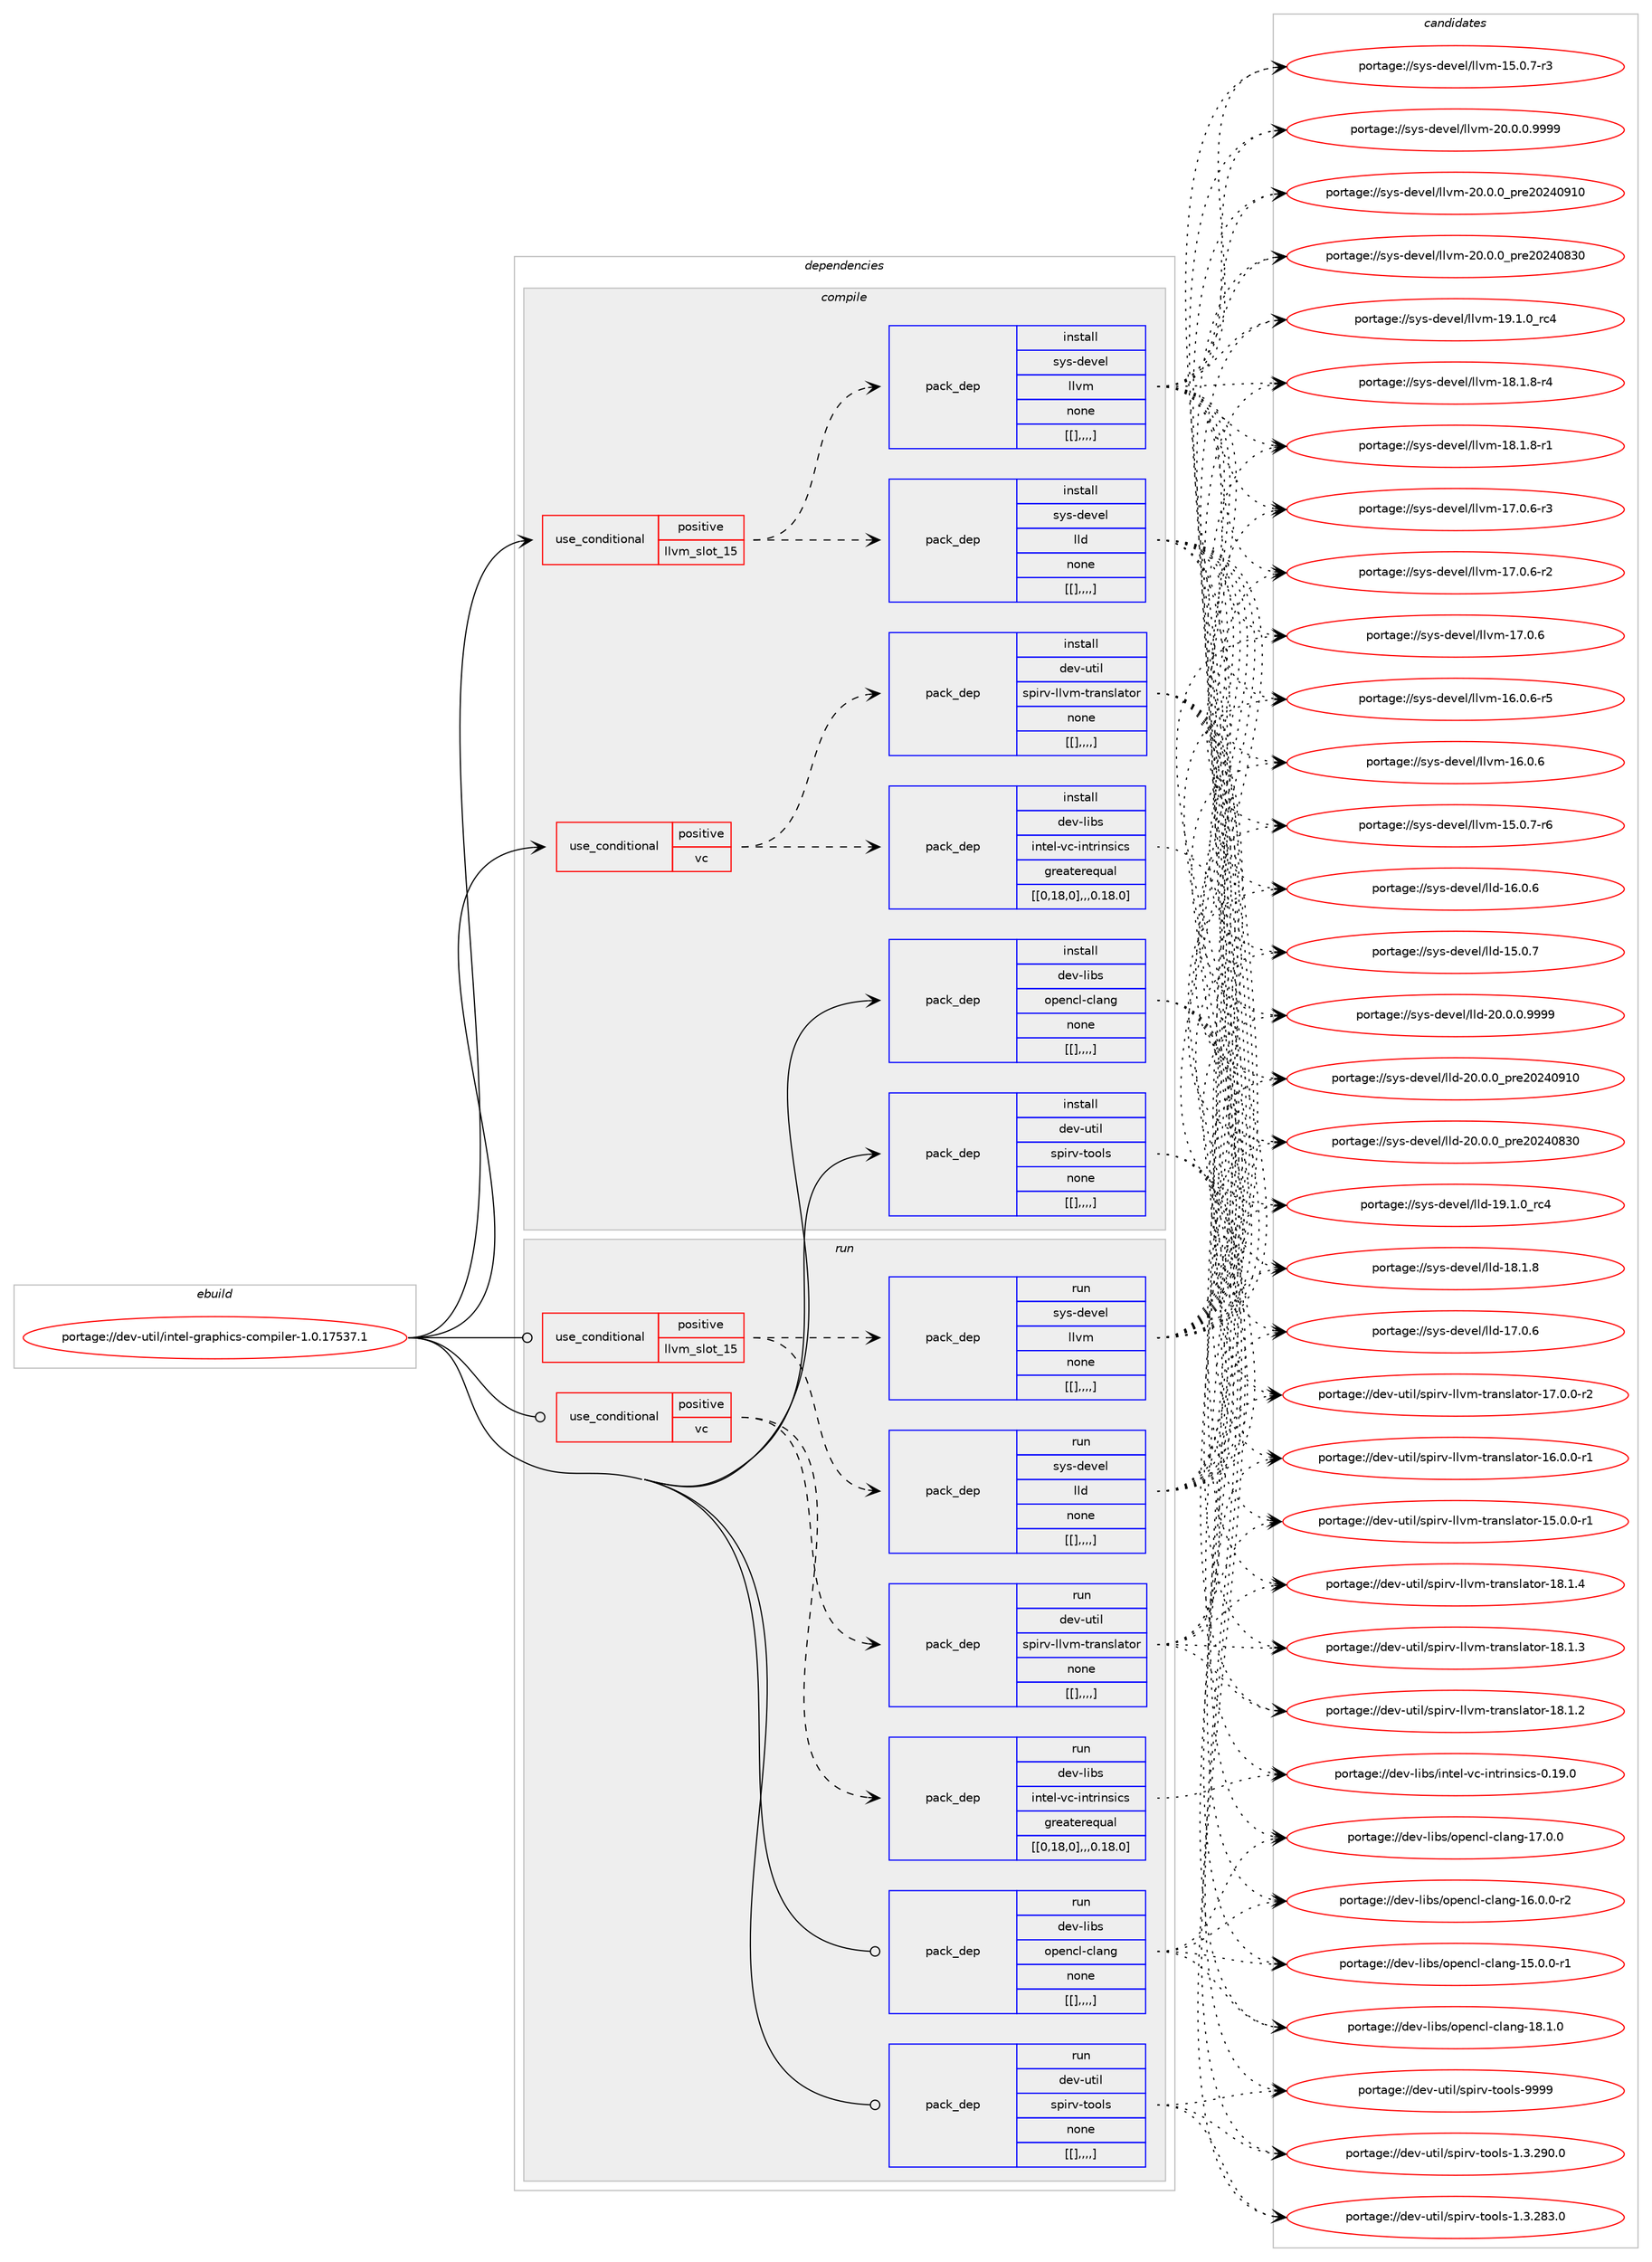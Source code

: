 digraph prolog {

# *************
# Graph options
# *************

newrank=true;
concentrate=true;
compound=true;
graph [rankdir=LR,fontname=Helvetica,fontsize=10,ranksep=1.5];#, ranksep=2.5, nodesep=0.2];
edge  [arrowhead=vee];
node  [fontname=Helvetica,fontsize=10];

# **********
# The ebuild
# **********

subgraph cluster_leftcol {
color=gray;
label=<<i>ebuild</i>>;
id [label="portage://dev-util/intel-graphics-compiler-1.0.17537.1", color=red, width=4, href="../dev-util/intel-graphics-compiler-1.0.17537.1.svg"];
}

# ****************
# The dependencies
# ****************

subgraph cluster_midcol {
color=gray;
label=<<i>dependencies</i>>;
subgraph cluster_compile {
fillcolor="#eeeeee";
style=filled;
label=<<i>compile</i>>;
subgraph cond62458 {
dependency219107 [label=<<TABLE BORDER="0" CELLBORDER="1" CELLSPACING="0" CELLPADDING="4"><TR><TD ROWSPAN="3" CELLPADDING="10">use_conditional</TD></TR><TR><TD>positive</TD></TR><TR><TD>llvm_slot_15</TD></TR></TABLE>>, shape=none, color=red];
subgraph pack155241 {
dependency219108 [label=<<TABLE BORDER="0" CELLBORDER="1" CELLSPACING="0" CELLPADDING="4" WIDTH="220"><TR><TD ROWSPAN="6" CELLPADDING="30">pack_dep</TD></TR><TR><TD WIDTH="110">install</TD></TR><TR><TD>sys-devel</TD></TR><TR><TD>lld</TD></TR><TR><TD>none</TD></TR><TR><TD>[[],,,,]</TD></TR></TABLE>>, shape=none, color=blue];
}
dependency219107:e -> dependency219108:w [weight=20,style="dashed",arrowhead="vee"];
subgraph pack155242 {
dependency219109 [label=<<TABLE BORDER="0" CELLBORDER="1" CELLSPACING="0" CELLPADDING="4" WIDTH="220"><TR><TD ROWSPAN="6" CELLPADDING="30">pack_dep</TD></TR><TR><TD WIDTH="110">install</TD></TR><TR><TD>sys-devel</TD></TR><TR><TD>llvm</TD></TR><TR><TD>none</TD></TR><TR><TD>[[],,,,]</TD></TR></TABLE>>, shape=none, color=blue];
}
dependency219107:e -> dependency219109:w [weight=20,style="dashed",arrowhead="vee"];
}
id:e -> dependency219107:w [weight=20,style="solid",arrowhead="vee"];
subgraph cond62459 {
dependency219110 [label=<<TABLE BORDER="0" CELLBORDER="1" CELLSPACING="0" CELLPADDING="4"><TR><TD ROWSPAN="3" CELLPADDING="10">use_conditional</TD></TR><TR><TD>positive</TD></TR><TR><TD>vc</TD></TR></TABLE>>, shape=none, color=red];
subgraph pack155243 {
dependency219111 [label=<<TABLE BORDER="0" CELLBORDER="1" CELLSPACING="0" CELLPADDING="4" WIDTH="220"><TR><TD ROWSPAN="6" CELLPADDING="30">pack_dep</TD></TR><TR><TD WIDTH="110">install</TD></TR><TR><TD>dev-libs</TD></TR><TR><TD>intel-vc-intrinsics</TD></TR><TR><TD>greaterequal</TD></TR><TR><TD>[[0,18,0],,,0.18.0]</TD></TR></TABLE>>, shape=none, color=blue];
}
dependency219110:e -> dependency219111:w [weight=20,style="dashed",arrowhead="vee"];
subgraph pack155244 {
dependency219112 [label=<<TABLE BORDER="0" CELLBORDER="1" CELLSPACING="0" CELLPADDING="4" WIDTH="220"><TR><TD ROWSPAN="6" CELLPADDING="30">pack_dep</TD></TR><TR><TD WIDTH="110">install</TD></TR><TR><TD>dev-util</TD></TR><TR><TD>spirv-llvm-translator</TD></TR><TR><TD>none</TD></TR><TR><TD>[[],,,,]</TD></TR></TABLE>>, shape=none, color=blue];
}
dependency219110:e -> dependency219112:w [weight=20,style="dashed",arrowhead="vee"];
}
id:e -> dependency219110:w [weight=20,style="solid",arrowhead="vee"];
subgraph pack155245 {
dependency219113 [label=<<TABLE BORDER="0" CELLBORDER="1" CELLSPACING="0" CELLPADDING="4" WIDTH="220"><TR><TD ROWSPAN="6" CELLPADDING="30">pack_dep</TD></TR><TR><TD WIDTH="110">install</TD></TR><TR><TD>dev-libs</TD></TR><TR><TD>opencl-clang</TD></TR><TR><TD>none</TD></TR><TR><TD>[[],,,,]</TD></TR></TABLE>>, shape=none, color=blue];
}
id:e -> dependency219113:w [weight=20,style="solid",arrowhead="vee"];
subgraph pack155246 {
dependency219114 [label=<<TABLE BORDER="0" CELLBORDER="1" CELLSPACING="0" CELLPADDING="4" WIDTH="220"><TR><TD ROWSPAN="6" CELLPADDING="30">pack_dep</TD></TR><TR><TD WIDTH="110">install</TD></TR><TR><TD>dev-util</TD></TR><TR><TD>spirv-tools</TD></TR><TR><TD>none</TD></TR><TR><TD>[[],,,,]</TD></TR></TABLE>>, shape=none, color=blue];
}
id:e -> dependency219114:w [weight=20,style="solid",arrowhead="vee"];
}
subgraph cluster_compileandrun {
fillcolor="#eeeeee";
style=filled;
label=<<i>compile and run</i>>;
}
subgraph cluster_run {
fillcolor="#eeeeee";
style=filled;
label=<<i>run</i>>;
subgraph cond62460 {
dependency219115 [label=<<TABLE BORDER="0" CELLBORDER="1" CELLSPACING="0" CELLPADDING="4"><TR><TD ROWSPAN="3" CELLPADDING="10">use_conditional</TD></TR><TR><TD>positive</TD></TR><TR><TD>llvm_slot_15</TD></TR></TABLE>>, shape=none, color=red];
subgraph pack155247 {
dependency219116 [label=<<TABLE BORDER="0" CELLBORDER="1" CELLSPACING="0" CELLPADDING="4" WIDTH="220"><TR><TD ROWSPAN="6" CELLPADDING="30">pack_dep</TD></TR><TR><TD WIDTH="110">run</TD></TR><TR><TD>sys-devel</TD></TR><TR><TD>lld</TD></TR><TR><TD>none</TD></TR><TR><TD>[[],,,,]</TD></TR></TABLE>>, shape=none, color=blue];
}
dependency219115:e -> dependency219116:w [weight=20,style="dashed",arrowhead="vee"];
subgraph pack155248 {
dependency219117 [label=<<TABLE BORDER="0" CELLBORDER="1" CELLSPACING="0" CELLPADDING="4" WIDTH="220"><TR><TD ROWSPAN="6" CELLPADDING="30">pack_dep</TD></TR><TR><TD WIDTH="110">run</TD></TR><TR><TD>sys-devel</TD></TR><TR><TD>llvm</TD></TR><TR><TD>none</TD></TR><TR><TD>[[],,,,]</TD></TR></TABLE>>, shape=none, color=blue];
}
dependency219115:e -> dependency219117:w [weight=20,style="dashed",arrowhead="vee"];
}
id:e -> dependency219115:w [weight=20,style="solid",arrowhead="odot"];
subgraph cond62461 {
dependency219118 [label=<<TABLE BORDER="0" CELLBORDER="1" CELLSPACING="0" CELLPADDING="4"><TR><TD ROWSPAN="3" CELLPADDING="10">use_conditional</TD></TR><TR><TD>positive</TD></TR><TR><TD>vc</TD></TR></TABLE>>, shape=none, color=red];
subgraph pack155249 {
dependency219119 [label=<<TABLE BORDER="0" CELLBORDER="1" CELLSPACING="0" CELLPADDING="4" WIDTH="220"><TR><TD ROWSPAN="6" CELLPADDING="30">pack_dep</TD></TR><TR><TD WIDTH="110">run</TD></TR><TR><TD>dev-libs</TD></TR><TR><TD>intel-vc-intrinsics</TD></TR><TR><TD>greaterequal</TD></TR><TR><TD>[[0,18,0],,,0.18.0]</TD></TR></TABLE>>, shape=none, color=blue];
}
dependency219118:e -> dependency219119:w [weight=20,style="dashed",arrowhead="vee"];
subgraph pack155250 {
dependency219120 [label=<<TABLE BORDER="0" CELLBORDER="1" CELLSPACING="0" CELLPADDING="4" WIDTH="220"><TR><TD ROWSPAN="6" CELLPADDING="30">pack_dep</TD></TR><TR><TD WIDTH="110">run</TD></TR><TR><TD>dev-util</TD></TR><TR><TD>spirv-llvm-translator</TD></TR><TR><TD>none</TD></TR><TR><TD>[[],,,,]</TD></TR></TABLE>>, shape=none, color=blue];
}
dependency219118:e -> dependency219120:w [weight=20,style="dashed",arrowhead="vee"];
}
id:e -> dependency219118:w [weight=20,style="solid",arrowhead="odot"];
subgraph pack155251 {
dependency219121 [label=<<TABLE BORDER="0" CELLBORDER="1" CELLSPACING="0" CELLPADDING="4" WIDTH="220"><TR><TD ROWSPAN="6" CELLPADDING="30">pack_dep</TD></TR><TR><TD WIDTH="110">run</TD></TR><TR><TD>dev-libs</TD></TR><TR><TD>opencl-clang</TD></TR><TR><TD>none</TD></TR><TR><TD>[[],,,,]</TD></TR></TABLE>>, shape=none, color=blue];
}
id:e -> dependency219121:w [weight=20,style="solid",arrowhead="odot"];
subgraph pack155252 {
dependency219122 [label=<<TABLE BORDER="0" CELLBORDER="1" CELLSPACING="0" CELLPADDING="4" WIDTH="220"><TR><TD ROWSPAN="6" CELLPADDING="30">pack_dep</TD></TR><TR><TD WIDTH="110">run</TD></TR><TR><TD>dev-util</TD></TR><TR><TD>spirv-tools</TD></TR><TR><TD>none</TD></TR><TR><TD>[[],,,,]</TD></TR></TABLE>>, shape=none, color=blue];
}
id:e -> dependency219122:w [weight=20,style="solid",arrowhead="odot"];
}
}

# **************
# The candidates
# **************

subgraph cluster_choices {
rank=same;
color=gray;
label=<<i>candidates</i>>;

subgraph choice155241 {
color=black;
nodesep=1;
choice1151211154510010111810110847108108100455048464846484657575757 [label="portage://sys-devel/lld-20.0.0.9999", color=red, width=4,href="../sys-devel/lld-20.0.0.9999.svg"];
choice115121115451001011181011084710810810045504846484648951121141015048505248574948 [label="portage://sys-devel/lld-20.0.0_pre20240910", color=red, width=4,href="../sys-devel/lld-20.0.0_pre20240910.svg"];
choice115121115451001011181011084710810810045504846484648951121141015048505248565148 [label="portage://sys-devel/lld-20.0.0_pre20240830", color=red, width=4,href="../sys-devel/lld-20.0.0_pre20240830.svg"];
choice115121115451001011181011084710810810045495746494648951149952 [label="portage://sys-devel/lld-19.1.0_rc4", color=red, width=4,href="../sys-devel/lld-19.1.0_rc4.svg"];
choice115121115451001011181011084710810810045495646494656 [label="portage://sys-devel/lld-18.1.8", color=red, width=4,href="../sys-devel/lld-18.1.8.svg"];
choice115121115451001011181011084710810810045495546484654 [label="portage://sys-devel/lld-17.0.6", color=red, width=4,href="../sys-devel/lld-17.0.6.svg"];
choice115121115451001011181011084710810810045495446484654 [label="portage://sys-devel/lld-16.0.6", color=red, width=4,href="../sys-devel/lld-16.0.6.svg"];
choice115121115451001011181011084710810810045495346484655 [label="portage://sys-devel/lld-15.0.7", color=red, width=4,href="../sys-devel/lld-15.0.7.svg"];
dependency219108:e -> choice1151211154510010111810110847108108100455048464846484657575757:w [style=dotted,weight="100"];
dependency219108:e -> choice115121115451001011181011084710810810045504846484648951121141015048505248574948:w [style=dotted,weight="100"];
dependency219108:e -> choice115121115451001011181011084710810810045504846484648951121141015048505248565148:w [style=dotted,weight="100"];
dependency219108:e -> choice115121115451001011181011084710810810045495746494648951149952:w [style=dotted,weight="100"];
dependency219108:e -> choice115121115451001011181011084710810810045495646494656:w [style=dotted,weight="100"];
dependency219108:e -> choice115121115451001011181011084710810810045495546484654:w [style=dotted,weight="100"];
dependency219108:e -> choice115121115451001011181011084710810810045495446484654:w [style=dotted,weight="100"];
dependency219108:e -> choice115121115451001011181011084710810810045495346484655:w [style=dotted,weight="100"];
}
subgraph choice155242 {
color=black;
nodesep=1;
choice1151211154510010111810110847108108118109455048464846484657575757 [label="portage://sys-devel/llvm-20.0.0.9999", color=red, width=4,href="../sys-devel/llvm-20.0.0.9999.svg"];
choice115121115451001011181011084710810811810945504846484648951121141015048505248574948 [label="portage://sys-devel/llvm-20.0.0_pre20240910", color=red, width=4,href="../sys-devel/llvm-20.0.0_pre20240910.svg"];
choice115121115451001011181011084710810811810945504846484648951121141015048505248565148 [label="portage://sys-devel/llvm-20.0.0_pre20240830", color=red, width=4,href="../sys-devel/llvm-20.0.0_pre20240830.svg"];
choice115121115451001011181011084710810811810945495746494648951149952 [label="portage://sys-devel/llvm-19.1.0_rc4", color=red, width=4,href="../sys-devel/llvm-19.1.0_rc4.svg"];
choice1151211154510010111810110847108108118109454956464946564511452 [label="portage://sys-devel/llvm-18.1.8-r4", color=red, width=4,href="../sys-devel/llvm-18.1.8-r4.svg"];
choice1151211154510010111810110847108108118109454956464946564511449 [label="portage://sys-devel/llvm-18.1.8-r1", color=red, width=4,href="../sys-devel/llvm-18.1.8-r1.svg"];
choice1151211154510010111810110847108108118109454955464846544511451 [label="portage://sys-devel/llvm-17.0.6-r3", color=red, width=4,href="../sys-devel/llvm-17.0.6-r3.svg"];
choice1151211154510010111810110847108108118109454955464846544511450 [label="portage://sys-devel/llvm-17.0.6-r2", color=red, width=4,href="../sys-devel/llvm-17.0.6-r2.svg"];
choice115121115451001011181011084710810811810945495546484654 [label="portage://sys-devel/llvm-17.0.6", color=red, width=4,href="../sys-devel/llvm-17.0.6.svg"];
choice1151211154510010111810110847108108118109454954464846544511453 [label="portage://sys-devel/llvm-16.0.6-r5", color=red, width=4,href="../sys-devel/llvm-16.0.6-r5.svg"];
choice115121115451001011181011084710810811810945495446484654 [label="portage://sys-devel/llvm-16.0.6", color=red, width=4,href="../sys-devel/llvm-16.0.6.svg"];
choice1151211154510010111810110847108108118109454953464846554511454 [label="portage://sys-devel/llvm-15.0.7-r6", color=red, width=4,href="../sys-devel/llvm-15.0.7-r6.svg"];
choice1151211154510010111810110847108108118109454953464846554511451 [label="portage://sys-devel/llvm-15.0.7-r3", color=red, width=4,href="../sys-devel/llvm-15.0.7-r3.svg"];
dependency219109:e -> choice1151211154510010111810110847108108118109455048464846484657575757:w [style=dotted,weight="100"];
dependency219109:e -> choice115121115451001011181011084710810811810945504846484648951121141015048505248574948:w [style=dotted,weight="100"];
dependency219109:e -> choice115121115451001011181011084710810811810945504846484648951121141015048505248565148:w [style=dotted,weight="100"];
dependency219109:e -> choice115121115451001011181011084710810811810945495746494648951149952:w [style=dotted,weight="100"];
dependency219109:e -> choice1151211154510010111810110847108108118109454956464946564511452:w [style=dotted,weight="100"];
dependency219109:e -> choice1151211154510010111810110847108108118109454956464946564511449:w [style=dotted,weight="100"];
dependency219109:e -> choice1151211154510010111810110847108108118109454955464846544511451:w [style=dotted,weight="100"];
dependency219109:e -> choice1151211154510010111810110847108108118109454955464846544511450:w [style=dotted,weight="100"];
dependency219109:e -> choice115121115451001011181011084710810811810945495546484654:w [style=dotted,weight="100"];
dependency219109:e -> choice1151211154510010111810110847108108118109454954464846544511453:w [style=dotted,weight="100"];
dependency219109:e -> choice115121115451001011181011084710810811810945495446484654:w [style=dotted,weight="100"];
dependency219109:e -> choice1151211154510010111810110847108108118109454953464846554511454:w [style=dotted,weight="100"];
dependency219109:e -> choice1151211154510010111810110847108108118109454953464846554511451:w [style=dotted,weight="100"];
}
subgraph choice155243 {
color=black;
nodesep=1;
choice1001011184510810598115471051101161011084511899451051101161141051101151059911545484649574648 [label="portage://dev-libs/intel-vc-intrinsics-0.19.0", color=red, width=4,href="../dev-libs/intel-vc-intrinsics-0.19.0.svg"];
dependency219111:e -> choice1001011184510810598115471051101161011084511899451051101161141051101151059911545484649574648:w [style=dotted,weight="100"];
}
subgraph choice155244 {
color=black;
nodesep=1;
choice10010111845117116105108471151121051141184510810811810945116114971101151089711611111445495646494652 [label="portage://dev-util/spirv-llvm-translator-18.1.4", color=red, width=4,href="../dev-util/spirv-llvm-translator-18.1.4.svg"];
choice10010111845117116105108471151121051141184510810811810945116114971101151089711611111445495646494651 [label="portage://dev-util/spirv-llvm-translator-18.1.3", color=red, width=4,href="../dev-util/spirv-llvm-translator-18.1.3.svg"];
choice10010111845117116105108471151121051141184510810811810945116114971101151089711611111445495646494650 [label="portage://dev-util/spirv-llvm-translator-18.1.2", color=red, width=4,href="../dev-util/spirv-llvm-translator-18.1.2.svg"];
choice100101118451171161051084711511210511411845108108118109451161149711011510897116111114454955464846484511450 [label="portage://dev-util/spirv-llvm-translator-17.0.0-r2", color=red, width=4,href="../dev-util/spirv-llvm-translator-17.0.0-r2.svg"];
choice100101118451171161051084711511210511411845108108118109451161149711011510897116111114454954464846484511449 [label="portage://dev-util/spirv-llvm-translator-16.0.0-r1", color=red, width=4,href="../dev-util/spirv-llvm-translator-16.0.0-r1.svg"];
choice100101118451171161051084711511210511411845108108118109451161149711011510897116111114454953464846484511449 [label="portage://dev-util/spirv-llvm-translator-15.0.0-r1", color=red, width=4,href="../dev-util/spirv-llvm-translator-15.0.0-r1.svg"];
dependency219112:e -> choice10010111845117116105108471151121051141184510810811810945116114971101151089711611111445495646494652:w [style=dotted,weight="100"];
dependency219112:e -> choice10010111845117116105108471151121051141184510810811810945116114971101151089711611111445495646494651:w [style=dotted,weight="100"];
dependency219112:e -> choice10010111845117116105108471151121051141184510810811810945116114971101151089711611111445495646494650:w [style=dotted,weight="100"];
dependency219112:e -> choice100101118451171161051084711511210511411845108108118109451161149711011510897116111114454955464846484511450:w [style=dotted,weight="100"];
dependency219112:e -> choice100101118451171161051084711511210511411845108108118109451161149711011510897116111114454954464846484511449:w [style=dotted,weight="100"];
dependency219112:e -> choice100101118451171161051084711511210511411845108108118109451161149711011510897116111114454953464846484511449:w [style=dotted,weight="100"];
}
subgraph choice155245 {
color=black;
nodesep=1;
choice1001011184510810598115471111121011109910845991089711010345495646494648 [label="portage://dev-libs/opencl-clang-18.1.0", color=red, width=4,href="../dev-libs/opencl-clang-18.1.0.svg"];
choice1001011184510810598115471111121011109910845991089711010345495546484648 [label="portage://dev-libs/opencl-clang-17.0.0", color=red, width=4,href="../dev-libs/opencl-clang-17.0.0.svg"];
choice10010111845108105981154711111210111099108459910897110103454954464846484511450 [label="portage://dev-libs/opencl-clang-16.0.0-r2", color=red, width=4,href="../dev-libs/opencl-clang-16.0.0-r2.svg"];
choice10010111845108105981154711111210111099108459910897110103454953464846484511449 [label="portage://dev-libs/opencl-clang-15.0.0-r1", color=red, width=4,href="../dev-libs/opencl-clang-15.0.0-r1.svg"];
dependency219113:e -> choice1001011184510810598115471111121011109910845991089711010345495646494648:w [style=dotted,weight="100"];
dependency219113:e -> choice1001011184510810598115471111121011109910845991089711010345495546484648:w [style=dotted,weight="100"];
dependency219113:e -> choice10010111845108105981154711111210111099108459910897110103454954464846484511450:w [style=dotted,weight="100"];
dependency219113:e -> choice10010111845108105981154711111210111099108459910897110103454953464846484511449:w [style=dotted,weight="100"];
}
subgraph choice155246 {
color=black;
nodesep=1;
choice1001011184511711610510847115112105114118451161111111081154557575757 [label="portage://dev-util/spirv-tools-9999", color=red, width=4,href="../dev-util/spirv-tools-9999.svg"];
choice10010111845117116105108471151121051141184511611111110811545494651465057484648 [label="portage://dev-util/spirv-tools-1.3.290.0", color=red, width=4,href="../dev-util/spirv-tools-1.3.290.0.svg"];
choice10010111845117116105108471151121051141184511611111110811545494651465056514648 [label="portage://dev-util/spirv-tools-1.3.283.0", color=red, width=4,href="../dev-util/spirv-tools-1.3.283.0.svg"];
dependency219114:e -> choice1001011184511711610510847115112105114118451161111111081154557575757:w [style=dotted,weight="100"];
dependency219114:e -> choice10010111845117116105108471151121051141184511611111110811545494651465057484648:w [style=dotted,weight="100"];
dependency219114:e -> choice10010111845117116105108471151121051141184511611111110811545494651465056514648:w [style=dotted,weight="100"];
}
subgraph choice155247 {
color=black;
nodesep=1;
choice1151211154510010111810110847108108100455048464846484657575757 [label="portage://sys-devel/lld-20.0.0.9999", color=red, width=4,href="../sys-devel/lld-20.0.0.9999.svg"];
choice115121115451001011181011084710810810045504846484648951121141015048505248574948 [label="portage://sys-devel/lld-20.0.0_pre20240910", color=red, width=4,href="../sys-devel/lld-20.0.0_pre20240910.svg"];
choice115121115451001011181011084710810810045504846484648951121141015048505248565148 [label="portage://sys-devel/lld-20.0.0_pre20240830", color=red, width=4,href="../sys-devel/lld-20.0.0_pre20240830.svg"];
choice115121115451001011181011084710810810045495746494648951149952 [label="portage://sys-devel/lld-19.1.0_rc4", color=red, width=4,href="../sys-devel/lld-19.1.0_rc4.svg"];
choice115121115451001011181011084710810810045495646494656 [label="portage://sys-devel/lld-18.1.8", color=red, width=4,href="../sys-devel/lld-18.1.8.svg"];
choice115121115451001011181011084710810810045495546484654 [label="portage://sys-devel/lld-17.0.6", color=red, width=4,href="../sys-devel/lld-17.0.6.svg"];
choice115121115451001011181011084710810810045495446484654 [label="portage://sys-devel/lld-16.0.6", color=red, width=4,href="../sys-devel/lld-16.0.6.svg"];
choice115121115451001011181011084710810810045495346484655 [label="portage://sys-devel/lld-15.0.7", color=red, width=4,href="../sys-devel/lld-15.0.7.svg"];
dependency219116:e -> choice1151211154510010111810110847108108100455048464846484657575757:w [style=dotted,weight="100"];
dependency219116:e -> choice115121115451001011181011084710810810045504846484648951121141015048505248574948:w [style=dotted,weight="100"];
dependency219116:e -> choice115121115451001011181011084710810810045504846484648951121141015048505248565148:w [style=dotted,weight="100"];
dependency219116:e -> choice115121115451001011181011084710810810045495746494648951149952:w [style=dotted,weight="100"];
dependency219116:e -> choice115121115451001011181011084710810810045495646494656:w [style=dotted,weight="100"];
dependency219116:e -> choice115121115451001011181011084710810810045495546484654:w [style=dotted,weight="100"];
dependency219116:e -> choice115121115451001011181011084710810810045495446484654:w [style=dotted,weight="100"];
dependency219116:e -> choice115121115451001011181011084710810810045495346484655:w [style=dotted,weight="100"];
}
subgraph choice155248 {
color=black;
nodesep=1;
choice1151211154510010111810110847108108118109455048464846484657575757 [label="portage://sys-devel/llvm-20.0.0.9999", color=red, width=4,href="../sys-devel/llvm-20.0.0.9999.svg"];
choice115121115451001011181011084710810811810945504846484648951121141015048505248574948 [label="portage://sys-devel/llvm-20.0.0_pre20240910", color=red, width=4,href="../sys-devel/llvm-20.0.0_pre20240910.svg"];
choice115121115451001011181011084710810811810945504846484648951121141015048505248565148 [label="portage://sys-devel/llvm-20.0.0_pre20240830", color=red, width=4,href="../sys-devel/llvm-20.0.0_pre20240830.svg"];
choice115121115451001011181011084710810811810945495746494648951149952 [label="portage://sys-devel/llvm-19.1.0_rc4", color=red, width=4,href="../sys-devel/llvm-19.1.0_rc4.svg"];
choice1151211154510010111810110847108108118109454956464946564511452 [label="portage://sys-devel/llvm-18.1.8-r4", color=red, width=4,href="../sys-devel/llvm-18.1.8-r4.svg"];
choice1151211154510010111810110847108108118109454956464946564511449 [label="portage://sys-devel/llvm-18.1.8-r1", color=red, width=4,href="../sys-devel/llvm-18.1.8-r1.svg"];
choice1151211154510010111810110847108108118109454955464846544511451 [label="portage://sys-devel/llvm-17.0.6-r3", color=red, width=4,href="../sys-devel/llvm-17.0.6-r3.svg"];
choice1151211154510010111810110847108108118109454955464846544511450 [label="portage://sys-devel/llvm-17.0.6-r2", color=red, width=4,href="../sys-devel/llvm-17.0.6-r2.svg"];
choice115121115451001011181011084710810811810945495546484654 [label="portage://sys-devel/llvm-17.0.6", color=red, width=4,href="../sys-devel/llvm-17.0.6.svg"];
choice1151211154510010111810110847108108118109454954464846544511453 [label="portage://sys-devel/llvm-16.0.6-r5", color=red, width=4,href="../sys-devel/llvm-16.0.6-r5.svg"];
choice115121115451001011181011084710810811810945495446484654 [label="portage://sys-devel/llvm-16.0.6", color=red, width=4,href="../sys-devel/llvm-16.0.6.svg"];
choice1151211154510010111810110847108108118109454953464846554511454 [label="portage://sys-devel/llvm-15.0.7-r6", color=red, width=4,href="../sys-devel/llvm-15.0.7-r6.svg"];
choice1151211154510010111810110847108108118109454953464846554511451 [label="portage://sys-devel/llvm-15.0.7-r3", color=red, width=4,href="../sys-devel/llvm-15.0.7-r3.svg"];
dependency219117:e -> choice1151211154510010111810110847108108118109455048464846484657575757:w [style=dotted,weight="100"];
dependency219117:e -> choice115121115451001011181011084710810811810945504846484648951121141015048505248574948:w [style=dotted,weight="100"];
dependency219117:e -> choice115121115451001011181011084710810811810945504846484648951121141015048505248565148:w [style=dotted,weight="100"];
dependency219117:e -> choice115121115451001011181011084710810811810945495746494648951149952:w [style=dotted,weight="100"];
dependency219117:e -> choice1151211154510010111810110847108108118109454956464946564511452:w [style=dotted,weight="100"];
dependency219117:e -> choice1151211154510010111810110847108108118109454956464946564511449:w [style=dotted,weight="100"];
dependency219117:e -> choice1151211154510010111810110847108108118109454955464846544511451:w [style=dotted,weight="100"];
dependency219117:e -> choice1151211154510010111810110847108108118109454955464846544511450:w [style=dotted,weight="100"];
dependency219117:e -> choice115121115451001011181011084710810811810945495546484654:w [style=dotted,weight="100"];
dependency219117:e -> choice1151211154510010111810110847108108118109454954464846544511453:w [style=dotted,weight="100"];
dependency219117:e -> choice115121115451001011181011084710810811810945495446484654:w [style=dotted,weight="100"];
dependency219117:e -> choice1151211154510010111810110847108108118109454953464846554511454:w [style=dotted,weight="100"];
dependency219117:e -> choice1151211154510010111810110847108108118109454953464846554511451:w [style=dotted,weight="100"];
}
subgraph choice155249 {
color=black;
nodesep=1;
choice1001011184510810598115471051101161011084511899451051101161141051101151059911545484649574648 [label="portage://dev-libs/intel-vc-intrinsics-0.19.0", color=red, width=4,href="../dev-libs/intel-vc-intrinsics-0.19.0.svg"];
dependency219119:e -> choice1001011184510810598115471051101161011084511899451051101161141051101151059911545484649574648:w [style=dotted,weight="100"];
}
subgraph choice155250 {
color=black;
nodesep=1;
choice10010111845117116105108471151121051141184510810811810945116114971101151089711611111445495646494652 [label="portage://dev-util/spirv-llvm-translator-18.1.4", color=red, width=4,href="../dev-util/spirv-llvm-translator-18.1.4.svg"];
choice10010111845117116105108471151121051141184510810811810945116114971101151089711611111445495646494651 [label="portage://dev-util/spirv-llvm-translator-18.1.3", color=red, width=4,href="../dev-util/spirv-llvm-translator-18.1.3.svg"];
choice10010111845117116105108471151121051141184510810811810945116114971101151089711611111445495646494650 [label="portage://dev-util/spirv-llvm-translator-18.1.2", color=red, width=4,href="../dev-util/spirv-llvm-translator-18.1.2.svg"];
choice100101118451171161051084711511210511411845108108118109451161149711011510897116111114454955464846484511450 [label="portage://dev-util/spirv-llvm-translator-17.0.0-r2", color=red, width=4,href="../dev-util/spirv-llvm-translator-17.0.0-r2.svg"];
choice100101118451171161051084711511210511411845108108118109451161149711011510897116111114454954464846484511449 [label="portage://dev-util/spirv-llvm-translator-16.0.0-r1", color=red, width=4,href="../dev-util/spirv-llvm-translator-16.0.0-r1.svg"];
choice100101118451171161051084711511210511411845108108118109451161149711011510897116111114454953464846484511449 [label="portage://dev-util/spirv-llvm-translator-15.0.0-r1", color=red, width=4,href="../dev-util/spirv-llvm-translator-15.0.0-r1.svg"];
dependency219120:e -> choice10010111845117116105108471151121051141184510810811810945116114971101151089711611111445495646494652:w [style=dotted,weight="100"];
dependency219120:e -> choice10010111845117116105108471151121051141184510810811810945116114971101151089711611111445495646494651:w [style=dotted,weight="100"];
dependency219120:e -> choice10010111845117116105108471151121051141184510810811810945116114971101151089711611111445495646494650:w [style=dotted,weight="100"];
dependency219120:e -> choice100101118451171161051084711511210511411845108108118109451161149711011510897116111114454955464846484511450:w [style=dotted,weight="100"];
dependency219120:e -> choice100101118451171161051084711511210511411845108108118109451161149711011510897116111114454954464846484511449:w [style=dotted,weight="100"];
dependency219120:e -> choice100101118451171161051084711511210511411845108108118109451161149711011510897116111114454953464846484511449:w [style=dotted,weight="100"];
}
subgraph choice155251 {
color=black;
nodesep=1;
choice1001011184510810598115471111121011109910845991089711010345495646494648 [label="portage://dev-libs/opencl-clang-18.1.0", color=red, width=4,href="../dev-libs/opencl-clang-18.1.0.svg"];
choice1001011184510810598115471111121011109910845991089711010345495546484648 [label="portage://dev-libs/opencl-clang-17.0.0", color=red, width=4,href="../dev-libs/opencl-clang-17.0.0.svg"];
choice10010111845108105981154711111210111099108459910897110103454954464846484511450 [label="portage://dev-libs/opencl-clang-16.0.0-r2", color=red, width=4,href="../dev-libs/opencl-clang-16.0.0-r2.svg"];
choice10010111845108105981154711111210111099108459910897110103454953464846484511449 [label="portage://dev-libs/opencl-clang-15.0.0-r1", color=red, width=4,href="../dev-libs/opencl-clang-15.0.0-r1.svg"];
dependency219121:e -> choice1001011184510810598115471111121011109910845991089711010345495646494648:w [style=dotted,weight="100"];
dependency219121:e -> choice1001011184510810598115471111121011109910845991089711010345495546484648:w [style=dotted,weight="100"];
dependency219121:e -> choice10010111845108105981154711111210111099108459910897110103454954464846484511450:w [style=dotted,weight="100"];
dependency219121:e -> choice10010111845108105981154711111210111099108459910897110103454953464846484511449:w [style=dotted,weight="100"];
}
subgraph choice155252 {
color=black;
nodesep=1;
choice1001011184511711610510847115112105114118451161111111081154557575757 [label="portage://dev-util/spirv-tools-9999", color=red, width=4,href="../dev-util/spirv-tools-9999.svg"];
choice10010111845117116105108471151121051141184511611111110811545494651465057484648 [label="portage://dev-util/spirv-tools-1.3.290.0", color=red, width=4,href="../dev-util/spirv-tools-1.3.290.0.svg"];
choice10010111845117116105108471151121051141184511611111110811545494651465056514648 [label="portage://dev-util/spirv-tools-1.3.283.0", color=red, width=4,href="../dev-util/spirv-tools-1.3.283.0.svg"];
dependency219122:e -> choice1001011184511711610510847115112105114118451161111111081154557575757:w [style=dotted,weight="100"];
dependency219122:e -> choice10010111845117116105108471151121051141184511611111110811545494651465057484648:w [style=dotted,weight="100"];
dependency219122:e -> choice10010111845117116105108471151121051141184511611111110811545494651465056514648:w [style=dotted,weight="100"];
}
}

}
